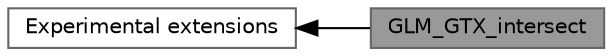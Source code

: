 digraph "GLM_GTX_intersect"
{
 // LATEX_PDF_SIZE
  bgcolor="transparent";
  edge [fontname=Helvetica,fontsize=10,labelfontname=Helvetica,labelfontsize=10];
  node [fontname=Helvetica,fontsize=10,shape=box,height=0.2,width=0.4];
  rankdir=LR;
  Node2 [id="Node000002",label="Experimental extensions",height=0.2,width=0.4,color="grey40", fillcolor="white", style="filled",URL="$group__gtx.html",tooltip="Experimental features not specified by GLSL specification."];
  Node1 [id="Node000001",label="GLM_GTX_intersect",height=0.2,width=0.4,color="gray40", fillcolor="grey60", style="filled", fontcolor="black",tooltip=" "];
  Node2->Node1 [shape=plaintext, dir="back", style="solid"];
}
